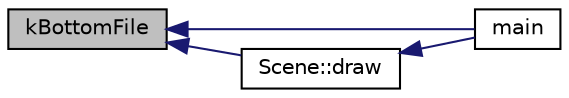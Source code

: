 digraph "kBottomFile"
{
  edge [fontname="Helvetica",fontsize="10",labelfontname="Helvetica",labelfontsize="10"];
  node [fontname="Helvetica",fontsize="10",shape=record];
  rankdir="LR";
  Node1 [label="kBottomFile",height=0.2,width=0.4,color="black", fillcolor="grey75", style="filled", fontcolor="black"];
  Node1 -> Node2 [dir="back",color="midnightblue",fontsize="10",style="solid",fontname="Helvetica"];
  Node2 [label="main",height=0.2,width=0.4,color="black", fillcolor="white", style="filled",URL="$main_8cpp.html#ae66f6b31b5ad750f1fe042a706a4e3d4"];
  Node1 -> Node3 [dir="back",color="midnightblue",fontsize="10",style="solid",fontname="Helvetica"];
  Node3 [label="Scene::draw",height=0.2,width=0.4,color="black", fillcolor="white", style="filled",URL="$class_scene.html#a9393c1817b51cc712edf5cc95ea87f89",tooltip="Executes draw function of each scene element. "];
  Node3 -> Node2 [dir="back",color="midnightblue",fontsize="10",style="solid",fontname="Helvetica"];
}
